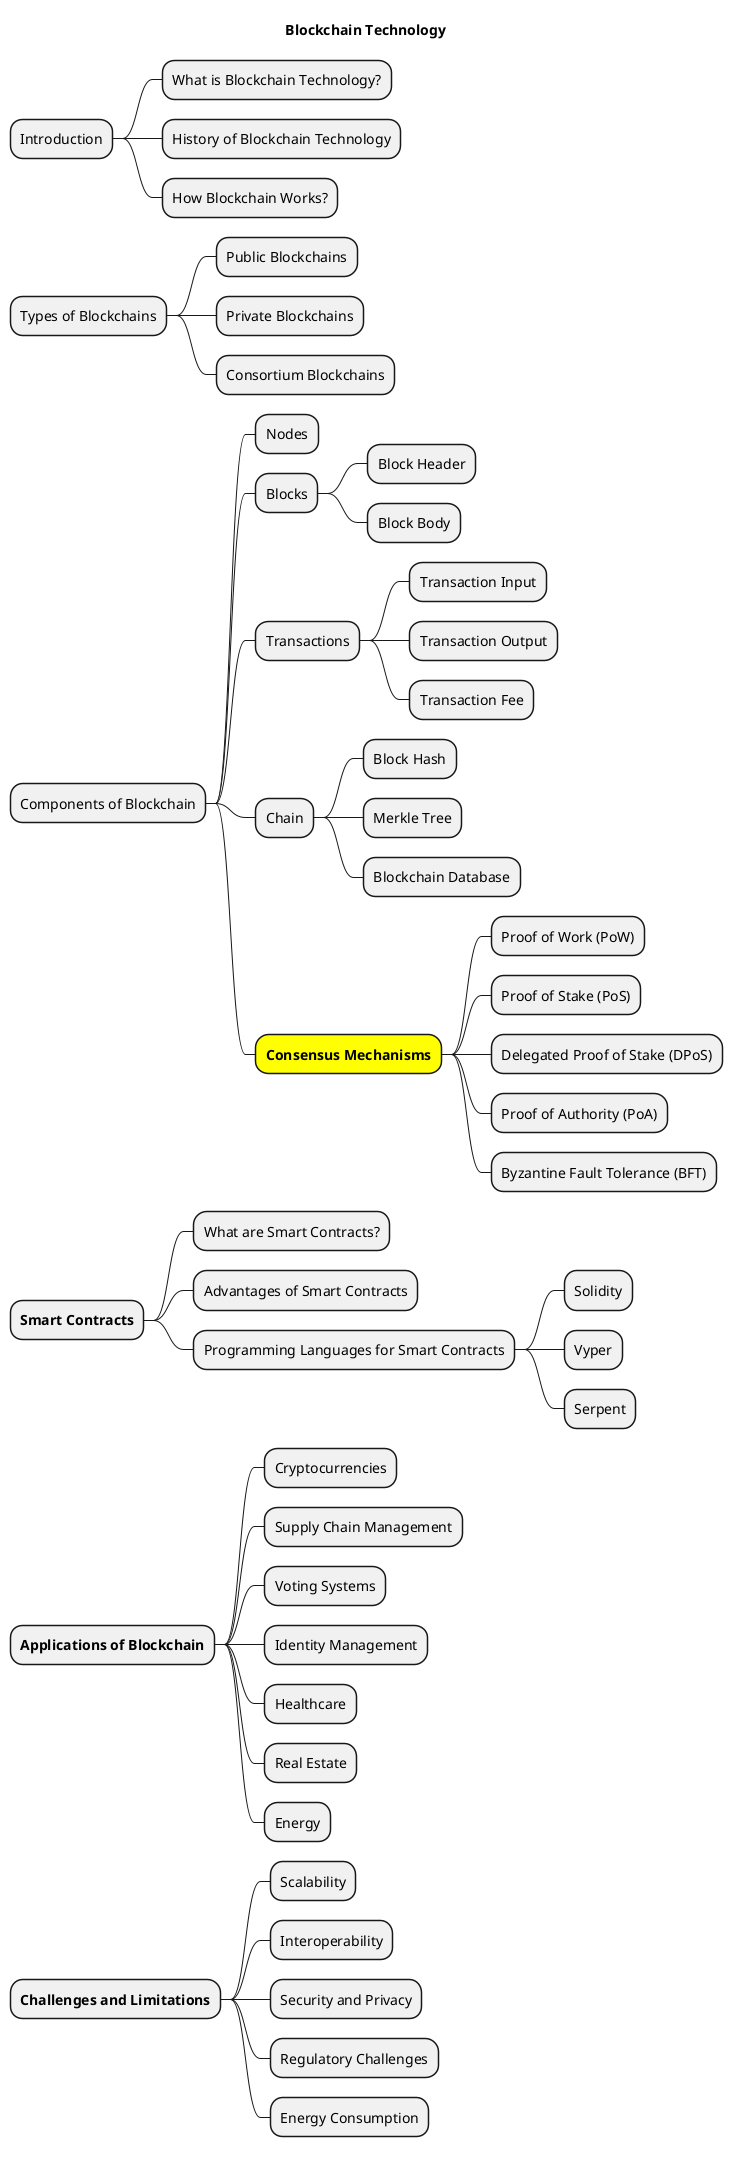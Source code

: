 @startmindmap
title Blockchain Technology
* Introduction
** What is Blockchain Technology?
** History of Blockchain Technology
** How Blockchain Works?
* Types of Blockchains
** Public Blockchains
** Private Blockchains
** Consortium Blockchains
* Components of Blockchain
** Nodes
** Blocks
*** Block Header
*** Block Body
** Transactions
*** Transaction Input
*** Transaction Output
*** Transaction Fee
** Chain
*** Block Hash
*** Merkle Tree
*** Blockchain Database
**[#yellow] **Consensus Mechanisms**
*** Proof of Work (PoW)
*** Proof of Stake (PoS)
*** Delegated Proof of Stake (DPoS)
*** Proof of Authority (PoA)
*** Byzantine Fault Tolerance (BFT)
* **Smart Contracts**
** What are Smart Contracts?
** Advantages of Smart Contracts
** Programming Languages for Smart Contracts
*** Solidity
*** Vyper
*** Serpent
* **Applications of Blockchain**
** Cryptocurrencies
** Supply Chain Management
** Voting Systems
** Identity Management
** Healthcare
** Real Estate
** Energy
* **Challenges and Limitations**
** Scalability
** Interoperability
** Security and Privacy
** Regulatory Challenges
** Energy Consumption
@endmindmap
